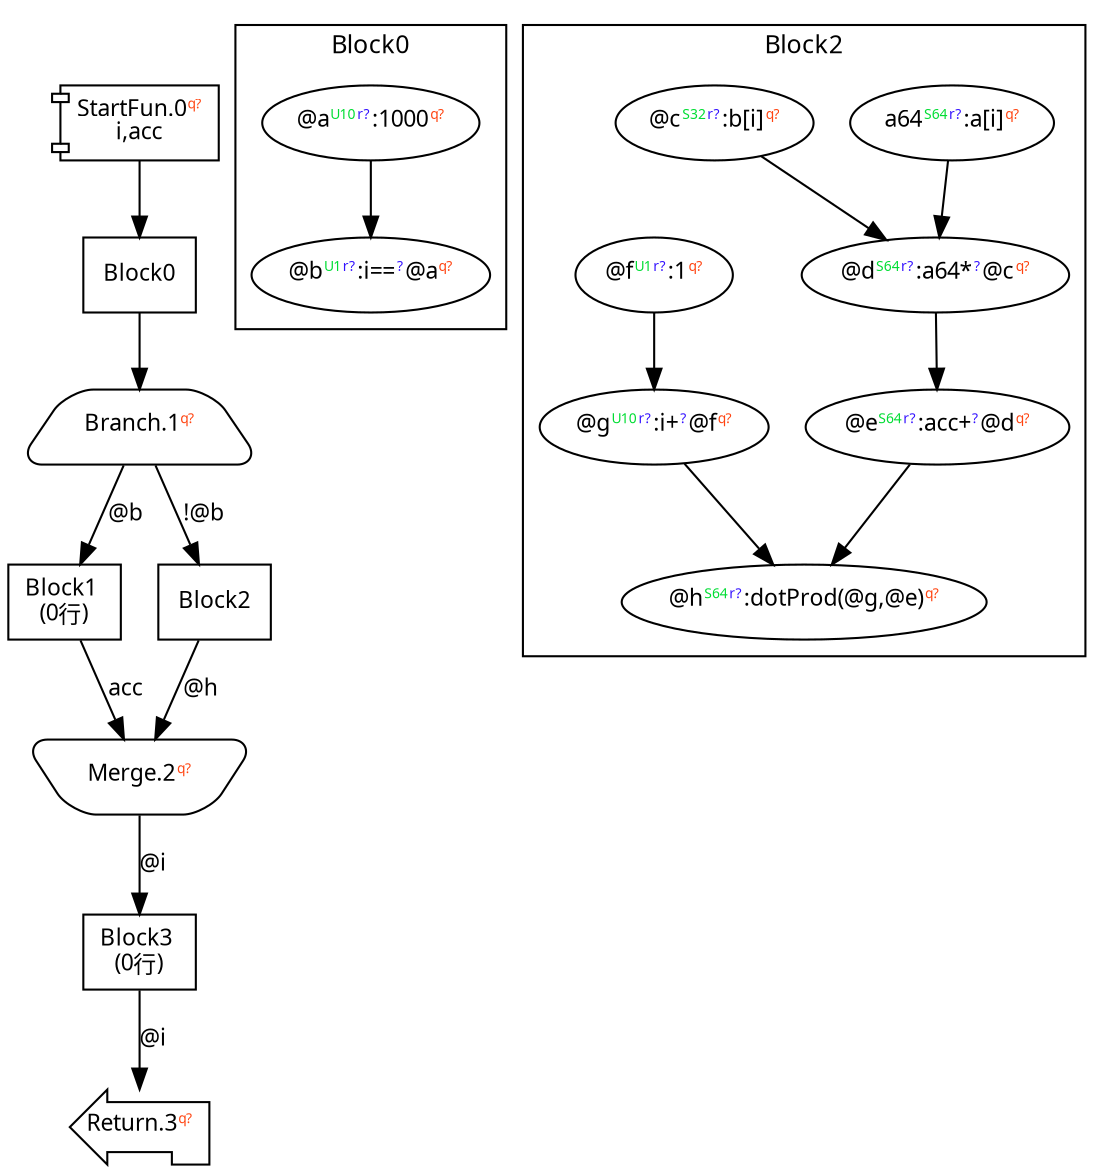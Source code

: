 digraph Program_ {
graph [fontname = "Monaco", fontsize = 12, ranksep = 0.5];
node [shape = box, fontname = "Monaco", fontsize = 11; colorscheme = pastel19];
edge [fontname = "Monaco", fontsize = 11; colorscheme = pastel19];
Jump0[label = <StartFun.0<font color="#ff4411" point-size="8"><sup>q?</sup></font><br/>i,acc>; shape = component];
Jump0 -> Block0;
Jump1[
  label = <Branch.1<font color="#ff4411" point-size="8"><sup>q?</sup></font>>;
  shape = trapezium; style = rounded;
];
Block0 -> Jump1;
Jump1 -> Block1 [label="@b"];
Jump1 -> Block2 [label="!@b"];
Jump2[label = <Merge.2<font color="#ff4411" point-size="8"><sup>q?</sup></font>>; shape = invtrapezium; style = rounded];
Block1 -> Jump2 [label="acc"];Block2 -> Jump2 [label="@h"];
Jump2 -> Block3 [label="@i"];
Jump3[label = <Return.3<font color="#ff4411" point-size="8"><sup>q?</sup></font>>; shape = lpromoter];
Block3 -> Jump3 [label="@i"];
Block0 [label = "Block0"];
Block1 [label = "Block1\l(0行)"]
Block2 [label = "Block2"];
Block3 [label = "Block3\l(0行)"]
subgraph cluster_dfg_Block0{
node [shape = oval];
label = "Block0";
ndBlock0_0 [label=<@a<font color="#00dd33" point-size="8"><sup>U10</sup></font><font color="#3311ff" point-size="8"><sup>r?</sup></font>:1000<font color="#ff4411" point-size="8"><sup>q?</sup></font>>];ndBlock0_1 [label=<@b<font color="#00dd33" point-size="8"><sup>U1</sup></font><font color="#3311ff" point-size="8"><sup>r?</sup></font>:i==<font color="#3311ff" point-size="8"><sup>?</sup></font>@a<font color="#ff4411" point-size="8"><sup>q?</sup></font>>];ndBlock0_0 -> ndBlock0_1;
}subgraph cluster_dfg_Block2{
node [shape = oval];
label = "Block2";
ndBlock2_0 [label=<@g<font color="#00dd33" point-size="8"><sup>U10</sup></font><font color="#3311ff" point-size="8"><sup>r?</sup></font>:i+<font color="#3311ff" point-size="8"><sup>?</sup></font>@f<font color="#ff4411" point-size="8"><sup>q?</sup></font>>];ndBlock2_1 [label=<a64<font color="#00dd33" point-size="8"><sup>S64</sup></font><font color="#3311ff" point-size="8"><sup>r?</sup></font>:a[i]<font color="#ff4411" point-size="8"><sup>q?</sup></font>>];ndBlock2_2 [label=<@c<font color="#00dd33" point-size="8"><sup>S32</sup></font><font color="#3311ff" point-size="8"><sup>r?</sup></font>:b[i]<font color="#ff4411" point-size="8"><sup>q?</sup></font>>];ndBlock2_3 [label=<@d<font color="#00dd33" point-size="8"><sup>S64</sup></font><font color="#3311ff" point-size="8"><sup>r?</sup></font>:a64*<font color="#3311ff" point-size="8"><sup>?</sup></font>@c<font color="#ff4411" point-size="8"><sup>q?</sup></font>>];ndBlock2_4 [label=<@e<font color="#00dd33" point-size="8"><sup>S64</sup></font><font color="#3311ff" point-size="8"><sup>r?</sup></font>:acc+<font color="#3311ff" point-size="8"><sup>?</sup></font>@d<font color="#ff4411" point-size="8"><sup>q?</sup></font>>];ndBlock2_5 [label=<@f<font color="#00dd33" point-size="8"><sup>U1</sup></font><font color="#3311ff" point-size="8"><sup>r?</sup></font>:1<font color="#ff4411" point-size="8"><sup>q?</sup></font>>];ndBlock2_6 [label=<@h<font color="#00dd33" point-size="8"><sup>S64</sup></font><font color="#3311ff" point-size="8"><sup>r?</sup></font>:dotProd(@g,@e)<font color="#ff4411" point-size="8"><sup>q?</sup></font>>];ndBlock2_1 -> ndBlock2_3;
ndBlock2_2 -> ndBlock2_3;
ndBlock2_3 -> ndBlock2_4;
ndBlock2_0 -> ndBlock2_6;
ndBlock2_4 -> ndBlock2_6;
ndBlock2_5 -> ndBlock2_0;
}}
